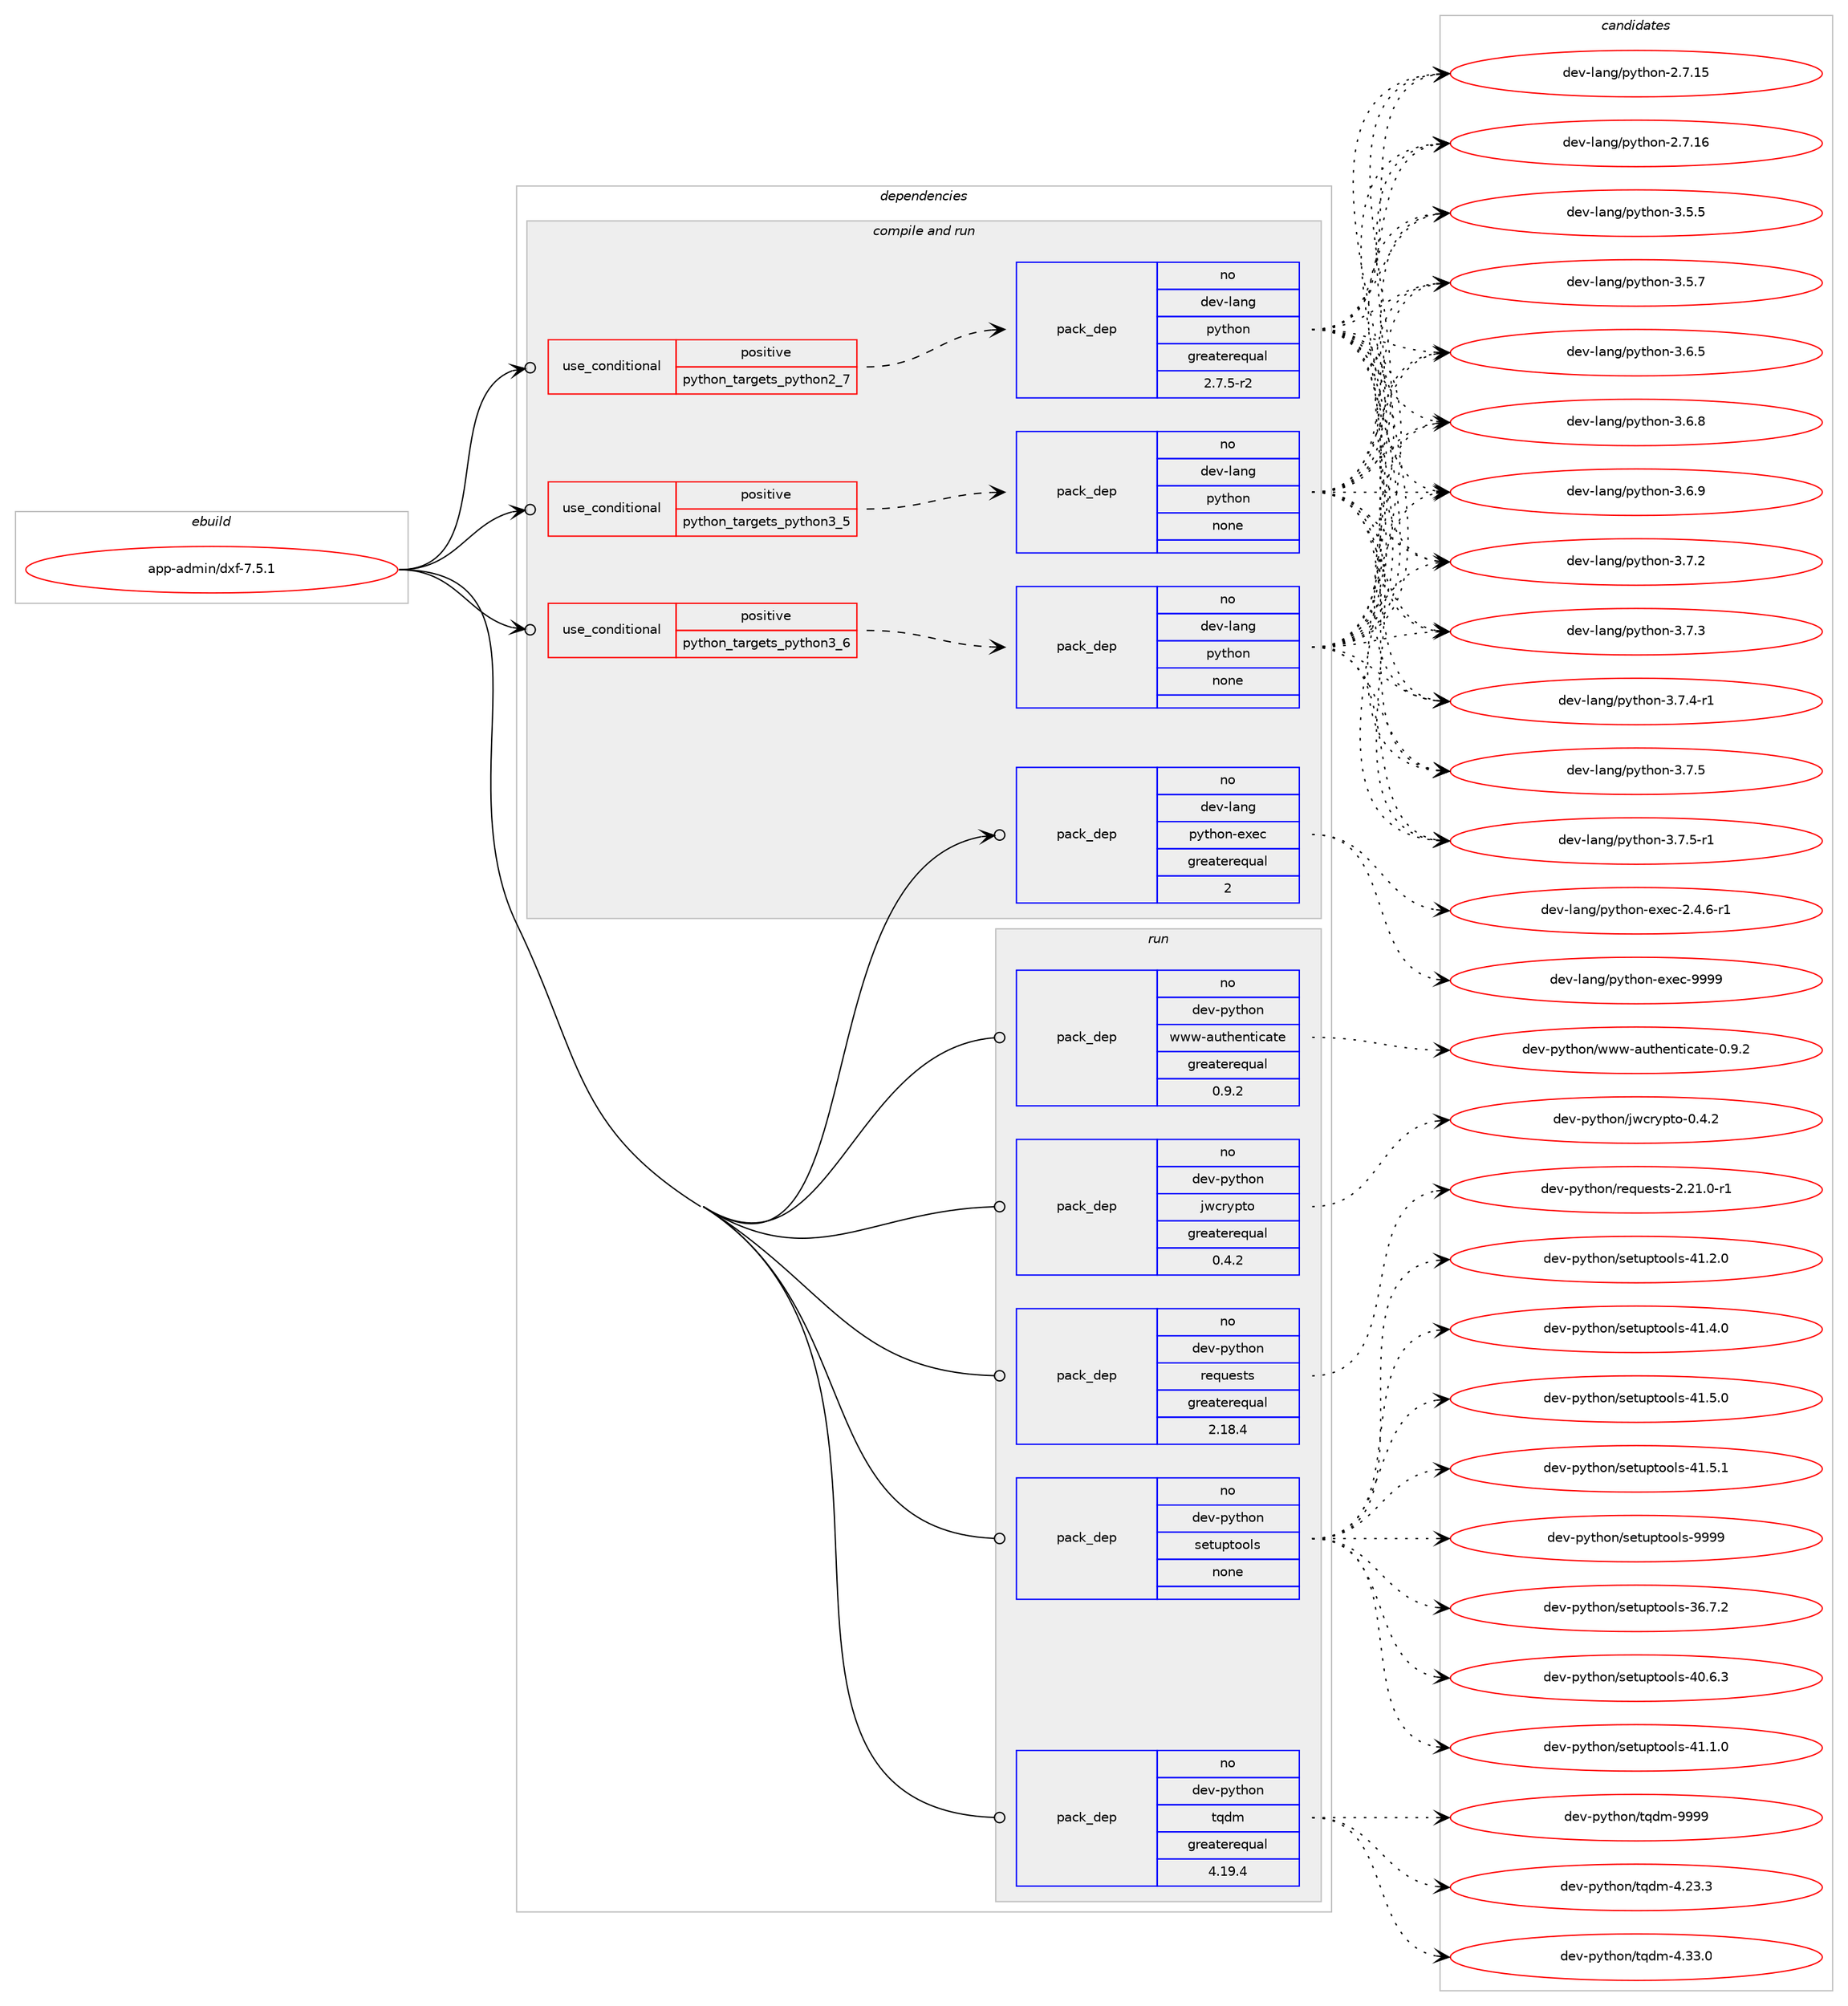 digraph prolog {

# *************
# Graph options
# *************

newrank=true;
concentrate=true;
compound=true;
graph [rankdir=LR,fontname=Helvetica,fontsize=10,ranksep=1.5];#, ranksep=2.5, nodesep=0.2];
edge  [arrowhead=vee];
node  [fontname=Helvetica,fontsize=10];

# **********
# The ebuild
# **********

subgraph cluster_leftcol {
color=gray;
rank=same;
label=<<i>ebuild</i>>;
id [label="app-admin/dxf-7.5.1", color=red, width=4, href="../app-admin/dxf-7.5.1.svg"];
}

# ****************
# The dependencies
# ****************

subgraph cluster_midcol {
color=gray;
label=<<i>dependencies</i>>;
subgraph cluster_compile {
fillcolor="#eeeeee";
style=filled;
label=<<i>compile</i>>;
}
subgraph cluster_compileandrun {
fillcolor="#eeeeee";
style=filled;
label=<<i>compile and run</i>>;
subgraph cond110903 {
dependency466273 [label=<<TABLE BORDER="0" CELLBORDER="1" CELLSPACING="0" CELLPADDING="4"><TR><TD ROWSPAN="3" CELLPADDING="10">use_conditional</TD></TR><TR><TD>positive</TD></TR><TR><TD>python_targets_python2_7</TD></TR></TABLE>>, shape=none, color=red];
subgraph pack346888 {
dependency466274 [label=<<TABLE BORDER="0" CELLBORDER="1" CELLSPACING="0" CELLPADDING="4" WIDTH="220"><TR><TD ROWSPAN="6" CELLPADDING="30">pack_dep</TD></TR><TR><TD WIDTH="110">no</TD></TR><TR><TD>dev-lang</TD></TR><TR><TD>python</TD></TR><TR><TD>greaterequal</TD></TR><TR><TD>2.7.5-r2</TD></TR></TABLE>>, shape=none, color=blue];
}
dependency466273:e -> dependency466274:w [weight=20,style="dashed",arrowhead="vee"];
}
id:e -> dependency466273:w [weight=20,style="solid",arrowhead="odotvee"];
subgraph cond110904 {
dependency466275 [label=<<TABLE BORDER="0" CELLBORDER="1" CELLSPACING="0" CELLPADDING="4"><TR><TD ROWSPAN="3" CELLPADDING="10">use_conditional</TD></TR><TR><TD>positive</TD></TR><TR><TD>python_targets_python3_5</TD></TR></TABLE>>, shape=none, color=red];
subgraph pack346889 {
dependency466276 [label=<<TABLE BORDER="0" CELLBORDER="1" CELLSPACING="0" CELLPADDING="4" WIDTH="220"><TR><TD ROWSPAN="6" CELLPADDING="30">pack_dep</TD></TR><TR><TD WIDTH="110">no</TD></TR><TR><TD>dev-lang</TD></TR><TR><TD>python</TD></TR><TR><TD>none</TD></TR><TR><TD></TD></TR></TABLE>>, shape=none, color=blue];
}
dependency466275:e -> dependency466276:w [weight=20,style="dashed",arrowhead="vee"];
}
id:e -> dependency466275:w [weight=20,style="solid",arrowhead="odotvee"];
subgraph cond110905 {
dependency466277 [label=<<TABLE BORDER="0" CELLBORDER="1" CELLSPACING="0" CELLPADDING="4"><TR><TD ROWSPAN="3" CELLPADDING="10">use_conditional</TD></TR><TR><TD>positive</TD></TR><TR><TD>python_targets_python3_6</TD></TR></TABLE>>, shape=none, color=red];
subgraph pack346890 {
dependency466278 [label=<<TABLE BORDER="0" CELLBORDER="1" CELLSPACING="0" CELLPADDING="4" WIDTH="220"><TR><TD ROWSPAN="6" CELLPADDING="30">pack_dep</TD></TR><TR><TD WIDTH="110">no</TD></TR><TR><TD>dev-lang</TD></TR><TR><TD>python</TD></TR><TR><TD>none</TD></TR><TR><TD></TD></TR></TABLE>>, shape=none, color=blue];
}
dependency466277:e -> dependency466278:w [weight=20,style="dashed",arrowhead="vee"];
}
id:e -> dependency466277:w [weight=20,style="solid",arrowhead="odotvee"];
subgraph pack346891 {
dependency466279 [label=<<TABLE BORDER="0" CELLBORDER="1" CELLSPACING="0" CELLPADDING="4" WIDTH="220"><TR><TD ROWSPAN="6" CELLPADDING="30">pack_dep</TD></TR><TR><TD WIDTH="110">no</TD></TR><TR><TD>dev-lang</TD></TR><TR><TD>python-exec</TD></TR><TR><TD>greaterequal</TD></TR><TR><TD>2</TD></TR></TABLE>>, shape=none, color=blue];
}
id:e -> dependency466279:w [weight=20,style="solid",arrowhead="odotvee"];
}
subgraph cluster_run {
fillcolor="#eeeeee";
style=filled;
label=<<i>run</i>>;
subgraph pack346892 {
dependency466280 [label=<<TABLE BORDER="0" CELLBORDER="1" CELLSPACING="0" CELLPADDING="4" WIDTH="220"><TR><TD ROWSPAN="6" CELLPADDING="30">pack_dep</TD></TR><TR><TD WIDTH="110">no</TD></TR><TR><TD>dev-python</TD></TR><TR><TD>jwcrypto</TD></TR><TR><TD>greaterequal</TD></TR><TR><TD>0.4.2</TD></TR></TABLE>>, shape=none, color=blue];
}
id:e -> dependency466280:w [weight=20,style="solid",arrowhead="odot"];
subgraph pack346893 {
dependency466281 [label=<<TABLE BORDER="0" CELLBORDER="1" CELLSPACING="0" CELLPADDING="4" WIDTH="220"><TR><TD ROWSPAN="6" CELLPADDING="30">pack_dep</TD></TR><TR><TD WIDTH="110">no</TD></TR><TR><TD>dev-python</TD></TR><TR><TD>requests</TD></TR><TR><TD>greaterequal</TD></TR><TR><TD>2.18.4</TD></TR></TABLE>>, shape=none, color=blue];
}
id:e -> dependency466281:w [weight=20,style="solid",arrowhead="odot"];
subgraph pack346894 {
dependency466282 [label=<<TABLE BORDER="0" CELLBORDER="1" CELLSPACING="0" CELLPADDING="4" WIDTH="220"><TR><TD ROWSPAN="6" CELLPADDING="30">pack_dep</TD></TR><TR><TD WIDTH="110">no</TD></TR><TR><TD>dev-python</TD></TR><TR><TD>setuptools</TD></TR><TR><TD>none</TD></TR><TR><TD></TD></TR></TABLE>>, shape=none, color=blue];
}
id:e -> dependency466282:w [weight=20,style="solid",arrowhead="odot"];
subgraph pack346895 {
dependency466283 [label=<<TABLE BORDER="0" CELLBORDER="1" CELLSPACING="0" CELLPADDING="4" WIDTH="220"><TR><TD ROWSPAN="6" CELLPADDING="30">pack_dep</TD></TR><TR><TD WIDTH="110">no</TD></TR><TR><TD>dev-python</TD></TR><TR><TD>tqdm</TD></TR><TR><TD>greaterequal</TD></TR><TR><TD>4.19.4</TD></TR></TABLE>>, shape=none, color=blue];
}
id:e -> dependency466283:w [weight=20,style="solid",arrowhead="odot"];
subgraph pack346896 {
dependency466284 [label=<<TABLE BORDER="0" CELLBORDER="1" CELLSPACING="0" CELLPADDING="4" WIDTH="220"><TR><TD ROWSPAN="6" CELLPADDING="30">pack_dep</TD></TR><TR><TD WIDTH="110">no</TD></TR><TR><TD>dev-python</TD></TR><TR><TD>www-authenticate</TD></TR><TR><TD>greaterequal</TD></TR><TR><TD>0.9.2</TD></TR></TABLE>>, shape=none, color=blue];
}
id:e -> dependency466284:w [weight=20,style="solid",arrowhead="odot"];
}
}

# **************
# The candidates
# **************

subgraph cluster_choices {
rank=same;
color=gray;
label=<<i>candidates</i>>;

subgraph choice346888 {
color=black;
nodesep=1;
choice10010111845108971101034711212111610411111045504655464953 [label="dev-lang/python-2.7.15", color=red, width=4,href="../dev-lang/python-2.7.15.svg"];
choice10010111845108971101034711212111610411111045504655464954 [label="dev-lang/python-2.7.16", color=red, width=4,href="../dev-lang/python-2.7.16.svg"];
choice100101118451089711010347112121116104111110455146534653 [label="dev-lang/python-3.5.5", color=red, width=4,href="../dev-lang/python-3.5.5.svg"];
choice100101118451089711010347112121116104111110455146534655 [label="dev-lang/python-3.5.7", color=red, width=4,href="../dev-lang/python-3.5.7.svg"];
choice100101118451089711010347112121116104111110455146544653 [label="dev-lang/python-3.6.5", color=red, width=4,href="../dev-lang/python-3.6.5.svg"];
choice100101118451089711010347112121116104111110455146544656 [label="dev-lang/python-3.6.8", color=red, width=4,href="../dev-lang/python-3.6.8.svg"];
choice100101118451089711010347112121116104111110455146544657 [label="dev-lang/python-3.6.9", color=red, width=4,href="../dev-lang/python-3.6.9.svg"];
choice100101118451089711010347112121116104111110455146554650 [label="dev-lang/python-3.7.2", color=red, width=4,href="../dev-lang/python-3.7.2.svg"];
choice100101118451089711010347112121116104111110455146554651 [label="dev-lang/python-3.7.3", color=red, width=4,href="../dev-lang/python-3.7.3.svg"];
choice1001011184510897110103471121211161041111104551465546524511449 [label="dev-lang/python-3.7.4-r1", color=red, width=4,href="../dev-lang/python-3.7.4-r1.svg"];
choice100101118451089711010347112121116104111110455146554653 [label="dev-lang/python-3.7.5", color=red, width=4,href="../dev-lang/python-3.7.5.svg"];
choice1001011184510897110103471121211161041111104551465546534511449 [label="dev-lang/python-3.7.5-r1", color=red, width=4,href="../dev-lang/python-3.7.5-r1.svg"];
dependency466274:e -> choice10010111845108971101034711212111610411111045504655464953:w [style=dotted,weight="100"];
dependency466274:e -> choice10010111845108971101034711212111610411111045504655464954:w [style=dotted,weight="100"];
dependency466274:e -> choice100101118451089711010347112121116104111110455146534653:w [style=dotted,weight="100"];
dependency466274:e -> choice100101118451089711010347112121116104111110455146534655:w [style=dotted,weight="100"];
dependency466274:e -> choice100101118451089711010347112121116104111110455146544653:w [style=dotted,weight="100"];
dependency466274:e -> choice100101118451089711010347112121116104111110455146544656:w [style=dotted,weight="100"];
dependency466274:e -> choice100101118451089711010347112121116104111110455146544657:w [style=dotted,weight="100"];
dependency466274:e -> choice100101118451089711010347112121116104111110455146554650:w [style=dotted,weight="100"];
dependency466274:e -> choice100101118451089711010347112121116104111110455146554651:w [style=dotted,weight="100"];
dependency466274:e -> choice1001011184510897110103471121211161041111104551465546524511449:w [style=dotted,weight="100"];
dependency466274:e -> choice100101118451089711010347112121116104111110455146554653:w [style=dotted,weight="100"];
dependency466274:e -> choice1001011184510897110103471121211161041111104551465546534511449:w [style=dotted,weight="100"];
}
subgraph choice346889 {
color=black;
nodesep=1;
choice10010111845108971101034711212111610411111045504655464953 [label="dev-lang/python-2.7.15", color=red, width=4,href="../dev-lang/python-2.7.15.svg"];
choice10010111845108971101034711212111610411111045504655464954 [label="dev-lang/python-2.7.16", color=red, width=4,href="../dev-lang/python-2.7.16.svg"];
choice100101118451089711010347112121116104111110455146534653 [label="dev-lang/python-3.5.5", color=red, width=4,href="../dev-lang/python-3.5.5.svg"];
choice100101118451089711010347112121116104111110455146534655 [label="dev-lang/python-3.5.7", color=red, width=4,href="../dev-lang/python-3.5.7.svg"];
choice100101118451089711010347112121116104111110455146544653 [label="dev-lang/python-3.6.5", color=red, width=4,href="../dev-lang/python-3.6.5.svg"];
choice100101118451089711010347112121116104111110455146544656 [label="dev-lang/python-3.6.8", color=red, width=4,href="../dev-lang/python-3.6.8.svg"];
choice100101118451089711010347112121116104111110455146544657 [label="dev-lang/python-3.6.9", color=red, width=4,href="../dev-lang/python-3.6.9.svg"];
choice100101118451089711010347112121116104111110455146554650 [label="dev-lang/python-3.7.2", color=red, width=4,href="../dev-lang/python-3.7.2.svg"];
choice100101118451089711010347112121116104111110455146554651 [label="dev-lang/python-3.7.3", color=red, width=4,href="../dev-lang/python-3.7.3.svg"];
choice1001011184510897110103471121211161041111104551465546524511449 [label="dev-lang/python-3.7.4-r1", color=red, width=4,href="../dev-lang/python-3.7.4-r1.svg"];
choice100101118451089711010347112121116104111110455146554653 [label="dev-lang/python-3.7.5", color=red, width=4,href="../dev-lang/python-3.7.5.svg"];
choice1001011184510897110103471121211161041111104551465546534511449 [label="dev-lang/python-3.7.5-r1", color=red, width=4,href="../dev-lang/python-3.7.5-r1.svg"];
dependency466276:e -> choice10010111845108971101034711212111610411111045504655464953:w [style=dotted,weight="100"];
dependency466276:e -> choice10010111845108971101034711212111610411111045504655464954:w [style=dotted,weight="100"];
dependency466276:e -> choice100101118451089711010347112121116104111110455146534653:w [style=dotted,weight="100"];
dependency466276:e -> choice100101118451089711010347112121116104111110455146534655:w [style=dotted,weight="100"];
dependency466276:e -> choice100101118451089711010347112121116104111110455146544653:w [style=dotted,weight="100"];
dependency466276:e -> choice100101118451089711010347112121116104111110455146544656:w [style=dotted,weight="100"];
dependency466276:e -> choice100101118451089711010347112121116104111110455146544657:w [style=dotted,weight="100"];
dependency466276:e -> choice100101118451089711010347112121116104111110455146554650:w [style=dotted,weight="100"];
dependency466276:e -> choice100101118451089711010347112121116104111110455146554651:w [style=dotted,weight="100"];
dependency466276:e -> choice1001011184510897110103471121211161041111104551465546524511449:w [style=dotted,weight="100"];
dependency466276:e -> choice100101118451089711010347112121116104111110455146554653:w [style=dotted,weight="100"];
dependency466276:e -> choice1001011184510897110103471121211161041111104551465546534511449:w [style=dotted,weight="100"];
}
subgraph choice346890 {
color=black;
nodesep=1;
choice10010111845108971101034711212111610411111045504655464953 [label="dev-lang/python-2.7.15", color=red, width=4,href="../dev-lang/python-2.7.15.svg"];
choice10010111845108971101034711212111610411111045504655464954 [label="dev-lang/python-2.7.16", color=red, width=4,href="../dev-lang/python-2.7.16.svg"];
choice100101118451089711010347112121116104111110455146534653 [label="dev-lang/python-3.5.5", color=red, width=4,href="../dev-lang/python-3.5.5.svg"];
choice100101118451089711010347112121116104111110455146534655 [label="dev-lang/python-3.5.7", color=red, width=4,href="../dev-lang/python-3.5.7.svg"];
choice100101118451089711010347112121116104111110455146544653 [label="dev-lang/python-3.6.5", color=red, width=4,href="../dev-lang/python-3.6.5.svg"];
choice100101118451089711010347112121116104111110455146544656 [label="dev-lang/python-3.6.8", color=red, width=4,href="../dev-lang/python-3.6.8.svg"];
choice100101118451089711010347112121116104111110455146544657 [label="dev-lang/python-3.6.9", color=red, width=4,href="../dev-lang/python-3.6.9.svg"];
choice100101118451089711010347112121116104111110455146554650 [label="dev-lang/python-3.7.2", color=red, width=4,href="../dev-lang/python-3.7.2.svg"];
choice100101118451089711010347112121116104111110455146554651 [label="dev-lang/python-3.7.3", color=red, width=4,href="../dev-lang/python-3.7.3.svg"];
choice1001011184510897110103471121211161041111104551465546524511449 [label="dev-lang/python-3.7.4-r1", color=red, width=4,href="../dev-lang/python-3.7.4-r1.svg"];
choice100101118451089711010347112121116104111110455146554653 [label="dev-lang/python-3.7.5", color=red, width=4,href="../dev-lang/python-3.7.5.svg"];
choice1001011184510897110103471121211161041111104551465546534511449 [label="dev-lang/python-3.7.5-r1", color=red, width=4,href="../dev-lang/python-3.7.5-r1.svg"];
dependency466278:e -> choice10010111845108971101034711212111610411111045504655464953:w [style=dotted,weight="100"];
dependency466278:e -> choice10010111845108971101034711212111610411111045504655464954:w [style=dotted,weight="100"];
dependency466278:e -> choice100101118451089711010347112121116104111110455146534653:w [style=dotted,weight="100"];
dependency466278:e -> choice100101118451089711010347112121116104111110455146534655:w [style=dotted,weight="100"];
dependency466278:e -> choice100101118451089711010347112121116104111110455146544653:w [style=dotted,weight="100"];
dependency466278:e -> choice100101118451089711010347112121116104111110455146544656:w [style=dotted,weight="100"];
dependency466278:e -> choice100101118451089711010347112121116104111110455146544657:w [style=dotted,weight="100"];
dependency466278:e -> choice100101118451089711010347112121116104111110455146554650:w [style=dotted,weight="100"];
dependency466278:e -> choice100101118451089711010347112121116104111110455146554651:w [style=dotted,weight="100"];
dependency466278:e -> choice1001011184510897110103471121211161041111104551465546524511449:w [style=dotted,weight="100"];
dependency466278:e -> choice100101118451089711010347112121116104111110455146554653:w [style=dotted,weight="100"];
dependency466278:e -> choice1001011184510897110103471121211161041111104551465546534511449:w [style=dotted,weight="100"];
}
subgraph choice346891 {
color=black;
nodesep=1;
choice10010111845108971101034711212111610411111045101120101994550465246544511449 [label="dev-lang/python-exec-2.4.6-r1", color=red, width=4,href="../dev-lang/python-exec-2.4.6-r1.svg"];
choice10010111845108971101034711212111610411111045101120101994557575757 [label="dev-lang/python-exec-9999", color=red, width=4,href="../dev-lang/python-exec-9999.svg"];
dependency466279:e -> choice10010111845108971101034711212111610411111045101120101994550465246544511449:w [style=dotted,weight="100"];
dependency466279:e -> choice10010111845108971101034711212111610411111045101120101994557575757:w [style=dotted,weight="100"];
}
subgraph choice346892 {
color=black;
nodesep=1;
choice100101118451121211161041111104710611999114121112116111454846524650 [label="dev-python/jwcrypto-0.4.2", color=red, width=4,href="../dev-python/jwcrypto-0.4.2.svg"];
dependency466280:e -> choice100101118451121211161041111104710611999114121112116111454846524650:w [style=dotted,weight="100"];
}
subgraph choice346893 {
color=black;
nodesep=1;
choice1001011184511212111610411111047114101113117101115116115455046504946484511449 [label="dev-python/requests-2.21.0-r1", color=red, width=4,href="../dev-python/requests-2.21.0-r1.svg"];
dependency466281:e -> choice1001011184511212111610411111047114101113117101115116115455046504946484511449:w [style=dotted,weight="100"];
}
subgraph choice346894 {
color=black;
nodesep=1;
choice100101118451121211161041111104711510111611711211611111110811545515446554650 [label="dev-python/setuptools-36.7.2", color=red, width=4,href="../dev-python/setuptools-36.7.2.svg"];
choice100101118451121211161041111104711510111611711211611111110811545524846544651 [label="dev-python/setuptools-40.6.3", color=red, width=4,href="../dev-python/setuptools-40.6.3.svg"];
choice100101118451121211161041111104711510111611711211611111110811545524946494648 [label="dev-python/setuptools-41.1.0", color=red, width=4,href="../dev-python/setuptools-41.1.0.svg"];
choice100101118451121211161041111104711510111611711211611111110811545524946504648 [label="dev-python/setuptools-41.2.0", color=red, width=4,href="../dev-python/setuptools-41.2.0.svg"];
choice100101118451121211161041111104711510111611711211611111110811545524946524648 [label="dev-python/setuptools-41.4.0", color=red, width=4,href="../dev-python/setuptools-41.4.0.svg"];
choice100101118451121211161041111104711510111611711211611111110811545524946534648 [label="dev-python/setuptools-41.5.0", color=red, width=4,href="../dev-python/setuptools-41.5.0.svg"];
choice100101118451121211161041111104711510111611711211611111110811545524946534649 [label="dev-python/setuptools-41.5.1", color=red, width=4,href="../dev-python/setuptools-41.5.1.svg"];
choice10010111845112121116104111110471151011161171121161111111081154557575757 [label="dev-python/setuptools-9999", color=red, width=4,href="../dev-python/setuptools-9999.svg"];
dependency466282:e -> choice100101118451121211161041111104711510111611711211611111110811545515446554650:w [style=dotted,weight="100"];
dependency466282:e -> choice100101118451121211161041111104711510111611711211611111110811545524846544651:w [style=dotted,weight="100"];
dependency466282:e -> choice100101118451121211161041111104711510111611711211611111110811545524946494648:w [style=dotted,weight="100"];
dependency466282:e -> choice100101118451121211161041111104711510111611711211611111110811545524946504648:w [style=dotted,weight="100"];
dependency466282:e -> choice100101118451121211161041111104711510111611711211611111110811545524946524648:w [style=dotted,weight="100"];
dependency466282:e -> choice100101118451121211161041111104711510111611711211611111110811545524946534648:w [style=dotted,weight="100"];
dependency466282:e -> choice100101118451121211161041111104711510111611711211611111110811545524946534649:w [style=dotted,weight="100"];
dependency466282:e -> choice10010111845112121116104111110471151011161171121161111111081154557575757:w [style=dotted,weight="100"];
}
subgraph choice346895 {
color=black;
nodesep=1;
choice100101118451121211161041111104711611310010945524650514651 [label="dev-python/tqdm-4.23.3", color=red, width=4,href="../dev-python/tqdm-4.23.3.svg"];
choice100101118451121211161041111104711611310010945524651514648 [label="dev-python/tqdm-4.33.0", color=red, width=4,href="../dev-python/tqdm-4.33.0.svg"];
choice10010111845112121116104111110471161131001094557575757 [label="dev-python/tqdm-9999", color=red, width=4,href="../dev-python/tqdm-9999.svg"];
dependency466283:e -> choice100101118451121211161041111104711611310010945524650514651:w [style=dotted,weight="100"];
dependency466283:e -> choice100101118451121211161041111104711611310010945524651514648:w [style=dotted,weight="100"];
dependency466283:e -> choice10010111845112121116104111110471161131001094557575757:w [style=dotted,weight="100"];
}
subgraph choice346896 {
color=black;
nodesep=1;
choice100101118451121211161041111104711911911945971171161041011101161059997116101454846574650 [label="dev-python/www-authenticate-0.9.2", color=red, width=4,href="../dev-python/www-authenticate-0.9.2.svg"];
dependency466284:e -> choice100101118451121211161041111104711911911945971171161041011101161059997116101454846574650:w [style=dotted,weight="100"];
}
}

}

